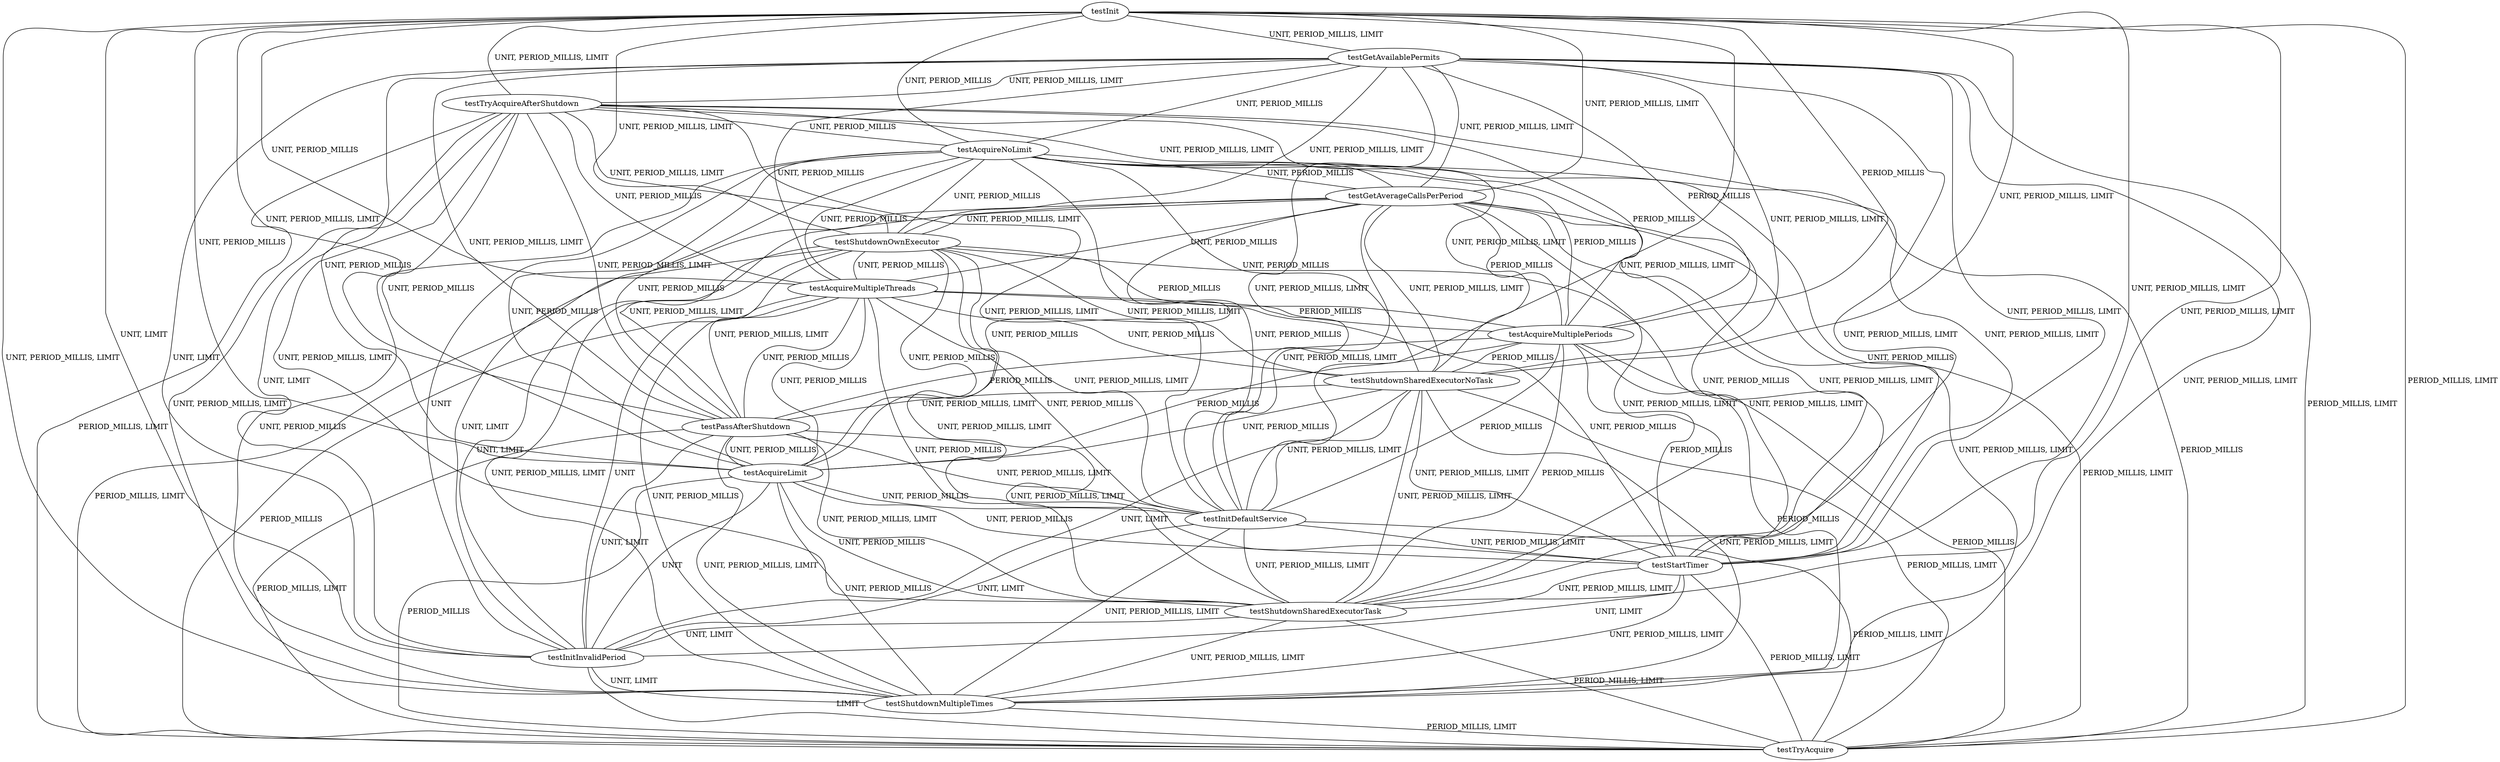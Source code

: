 digraph G {
testInit;
testGetAvailablePermits;
testTryAcquireAfterShutdown;
testAcquireNoLimit;
testGetAverageCallsPerPeriod;
testShutdownOwnExecutor;
testAcquireMultipleThreads;
testAcquireMultiplePeriods;
testShutdownSharedExecutorNoTask;
testPassAfterShutdown;
testAcquireLimit;
testInitDefaultService;
testStartTimer;
testShutdownSharedExecutorTask;
testInitInvalidPeriod;
testShutdownMultipleTimes;
testTryAcquire;
testInit -> testGetAvailablePermits [label=" UNIT, PERIOD_MILLIS, LIMIT", dir=none];
testInit -> testTryAcquireAfterShutdown [label=" UNIT, PERIOD_MILLIS, LIMIT", dir=none];
testInit -> testAcquireNoLimit [label=" UNIT, PERIOD_MILLIS", dir=none];
testInit -> testGetAverageCallsPerPeriod [label=" UNIT, PERIOD_MILLIS, LIMIT", dir=none];
testInit -> testShutdownOwnExecutor [label=" UNIT, PERIOD_MILLIS, LIMIT", dir=none];
testInit -> testAcquireMultipleThreads [label=" UNIT, PERIOD_MILLIS", dir=none];
testInit -> testAcquireMultiplePeriods [label=" PERIOD_MILLIS", dir=none];
testInit -> testShutdownSharedExecutorNoTask [label=" UNIT, PERIOD_MILLIS, LIMIT", dir=none];
testInit -> testPassAfterShutdown [label=" UNIT, PERIOD_MILLIS, LIMIT", dir=none];
testInit -> testAcquireLimit [label=" UNIT, PERIOD_MILLIS", dir=none];
testInit -> testInitDefaultService [label=" UNIT, PERIOD_MILLIS, LIMIT", dir=none];
testInit -> testStartTimer [label=" UNIT, PERIOD_MILLIS, LIMIT", dir=none];
testInit -> testShutdownSharedExecutorTask [label=" UNIT, PERIOD_MILLIS, LIMIT", dir=none];
testInit -> testInitInvalidPeriod [label=" UNIT, LIMIT", dir=none];
testInit -> testShutdownMultipleTimes [label=" UNIT, PERIOD_MILLIS, LIMIT", dir=none];
testInit -> testTryAcquire [label=" PERIOD_MILLIS, LIMIT", dir=none];
testGetAvailablePermits -> testTryAcquireAfterShutdown [label=" UNIT, PERIOD_MILLIS, LIMIT", dir=none];
testGetAvailablePermits -> testAcquireNoLimit [label=" UNIT, PERIOD_MILLIS", dir=none];
testGetAvailablePermits -> testGetAverageCallsPerPeriod [label=" UNIT, PERIOD_MILLIS, LIMIT", dir=none];
testGetAvailablePermits -> testShutdownOwnExecutor [label=" UNIT, PERIOD_MILLIS, LIMIT", dir=none];
testGetAvailablePermits -> testAcquireMultipleThreads [label=" UNIT, PERIOD_MILLIS", dir=none];
testGetAvailablePermits -> testAcquireMultiplePeriods [label=" PERIOD_MILLIS", dir=none];
testGetAvailablePermits -> testShutdownSharedExecutorNoTask [label=" UNIT, PERIOD_MILLIS, LIMIT", dir=none];
testGetAvailablePermits -> testPassAfterShutdown [label=" UNIT, PERIOD_MILLIS, LIMIT", dir=none];
testGetAvailablePermits -> testAcquireLimit [label=" UNIT, PERIOD_MILLIS", dir=none];
testGetAvailablePermits -> testInitDefaultService [label=" UNIT, PERIOD_MILLIS, LIMIT", dir=none];
testGetAvailablePermits -> testStartTimer [label=" UNIT, PERIOD_MILLIS, LIMIT", dir=none];
testGetAvailablePermits -> testShutdownSharedExecutorTask [label=" UNIT, PERIOD_MILLIS, LIMIT", dir=none];
testGetAvailablePermits -> testInitInvalidPeriod [label=" UNIT, LIMIT", dir=none];
testGetAvailablePermits -> testShutdownMultipleTimes [label=" UNIT, PERIOD_MILLIS, LIMIT", dir=none];
testGetAvailablePermits -> testTryAcquire [label=" PERIOD_MILLIS, LIMIT", dir=none];
testTryAcquireAfterShutdown -> testAcquireNoLimit [label=" UNIT, PERIOD_MILLIS", dir=none];
testTryAcquireAfterShutdown -> testGetAverageCallsPerPeriod [label=" UNIT, PERIOD_MILLIS, LIMIT", dir=none];
testTryAcquireAfterShutdown -> testShutdownOwnExecutor [label=" UNIT, PERIOD_MILLIS, LIMIT", dir=none];
testTryAcquireAfterShutdown -> testAcquireMultipleThreads [label=" UNIT, PERIOD_MILLIS", dir=none];
testTryAcquireAfterShutdown -> testAcquireMultiplePeriods [label=" PERIOD_MILLIS", dir=none];
testTryAcquireAfterShutdown -> testShutdownSharedExecutorNoTask [label=" UNIT, PERIOD_MILLIS, LIMIT", dir=none];
testTryAcquireAfterShutdown -> testPassAfterShutdown [label=" UNIT, PERIOD_MILLIS, LIMIT", dir=none];
testTryAcquireAfterShutdown -> testAcquireLimit [label=" UNIT, PERIOD_MILLIS", dir=none];
testTryAcquireAfterShutdown -> testInitDefaultService [label=" UNIT, PERIOD_MILLIS, LIMIT", dir=none];
testTryAcquireAfterShutdown -> testStartTimer [label=" UNIT, PERIOD_MILLIS, LIMIT", dir=none];
testTryAcquireAfterShutdown -> testShutdownSharedExecutorTask [label=" UNIT, PERIOD_MILLIS, LIMIT", dir=none];
testTryAcquireAfterShutdown -> testInitInvalidPeriod [label=" UNIT, LIMIT", dir=none];
testTryAcquireAfterShutdown -> testShutdownMultipleTimes [label=" UNIT, PERIOD_MILLIS, LIMIT", dir=none];
testTryAcquireAfterShutdown -> testTryAcquire [label=" PERIOD_MILLIS, LIMIT", dir=none];
testAcquireNoLimit -> testGetAverageCallsPerPeriod [label=" UNIT, PERIOD_MILLIS", dir=none];
testAcquireNoLimit -> testShutdownOwnExecutor [label=" UNIT, PERIOD_MILLIS", dir=none];
testAcquireNoLimit -> testAcquireMultipleThreads [label=" UNIT, PERIOD_MILLIS", dir=none];
testAcquireNoLimit -> testAcquireMultiplePeriods [label=" PERIOD_MILLIS", dir=none];
testAcquireNoLimit -> testShutdownSharedExecutorNoTask [label=" UNIT, PERIOD_MILLIS", dir=none];
testAcquireNoLimit -> testPassAfterShutdown [label=" UNIT, PERIOD_MILLIS", dir=none];
testAcquireNoLimit -> testAcquireLimit [label=" UNIT, PERIOD_MILLIS", dir=none];
testAcquireNoLimit -> testInitDefaultService [label=" UNIT, PERIOD_MILLIS", dir=none];
testAcquireNoLimit -> testStartTimer [label=" UNIT, PERIOD_MILLIS", dir=none];
testAcquireNoLimit -> testShutdownSharedExecutorTask [label=" UNIT, PERIOD_MILLIS", dir=none];
testAcquireNoLimit -> testInitInvalidPeriod [label=" UNIT", dir=none];
testAcquireNoLimit -> testShutdownMultipleTimes [label=" UNIT, PERIOD_MILLIS", dir=none];
testAcquireNoLimit -> testTryAcquire [label=" PERIOD_MILLIS", dir=none];
testGetAverageCallsPerPeriod -> testAcquireMultipleThreads [label=" UNIT, PERIOD_MILLIS", dir=none];
testGetAverageCallsPerPeriod -> testAcquireMultiplePeriods [label=" PERIOD_MILLIS", dir=none];
testGetAverageCallsPerPeriod -> testShutdownSharedExecutorNoTask [label=" UNIT, PERIOD_MILLIS, LIMIT", dir=none];
testGetAverageCallsPerPeriod -> testPassAfterShutdown [label=" UNIT, PERIOD_MILLIS, LIMIT", dir=none];
testGetAverageCallsPerPeriod -> testAcquireLimit [label=" UNIT, PERIOD_MILLIS", dir=none];
testGetAverageCallsPerPeriod -> testInitDefaultService [label=" UNIT, PERIOD_MILLIS, LIMIT", dir=none];
testGetAverageCallsPerPeriod -> testStartTimer [label=" UNIT, PERIOD_MILLIS, LIMIT", dir=none];
testGetAverageCallsPerPeriod -> testShutdownSharedExecutorTask [label=" UNIT, PERIOD_MILLIS, LIMIT", dir=none];
testGetAverageCallsPerPeriod -> testInitInvalidPeriod [label=" UNIT, LIMIT", dir=none];
testGetAverageCallsPerPeriod -> testShutdownMultipleTimes [label=" UNIT, PERIOD_MILLIS, LIMIT", dir=none];
testGetAverageCallsPerPeriod -> testShutdownOwnExecutor [label=" UNIT, PERIOD_MILLIS, LIMIT", dir=none];
testGetAverageCallsPerPeriod -> testTryAcquire [label=" PERIOD_MILLIS, LIMIT", dir=none];
testShutdownOwnExecutor -> testAcquireMultipleThreads [label=" UNIT, PERIOD_MILLIS", dir=none];
testShutdownOwnExecutor -> testAcquireMultiplePeriods [label=" PERIOD_MILLIS", dir=none];
testShutdownOwnExecutor -> testShutdownSharedExecutorNoTask [label=" UNIT, PERIOD_MILLIS, LIMIT", dir=none];
testShutdownOwnExecutor -> testPassAfterShutdown [label=" UNIT, PERIOD_MILLIS, LIMIT", dir=none];
testShutdownOwnExecutor -> testAcquireLimit [label=" UNIT, PERIOD_MILLIS", dir=none];
testShutdownOwnExecutor -> testInitDefaultService [label=" UNIT, PERIOD_MILLIS, LIMIT", dir=none];
testShutdownOwnExecutor -> testStartTimer [label=" UNIT, PERIOD_MILLIS, LIMIT", dir=none];
testShutdownOwnExecutor -> testShutdownSharedExecutorTask [label=" UNIT, PERIOD_MILLIS, LIMIT", dir=none];
testShutdownOwnExecutor -> testInitInvalidPeriod [label=" UNIT, LIMIT", dir=none];
testShutdownOwnExecutor -> testShutdownMultipleTimes [label=" UNIT, PERIOD_MILLIS, LIMIT", dir=none];
testShutdownOwnExecutor -> testTryAcquire [label=" PERIOD_MILLIS, LIMIT", dir=none];
testAcquireMultipleThreads -> testAcquireMultiplePeriods [label=" PERIOD_MILLIS", dir=none];
testAcquireMultipleThreads -> testShutdownSharedExecutorNoTask [label=" UNIT, PERIOD_MILLIS", dir=none];
testAcquireMultipleThreads -> testPassAfterShutdown [label=" UNIT, PERIOD_MILLIS", dir=none];
testAcquireMultipleThreads -> testAcquireLimit [label=" UNIT, PERIOD_MILLIS", dir=none];
testAcquireMultipleThreads -> testInitDefaultService [label=" UNIT, PERIOD_MILLIS", dir=none];
testAcquireMultipleThreads -> testStartTimer [label=" UNIT, PERIOD_MILLIS", dir=none];
testAcquireMultipleThreads -> testShutdownSharedExecutorTask [label=" UNIT, PERIOD_MILLIS", dir=none];
testAcquireMultipleThreads -> testInitInvalidPeriod [label=" UNIT", dir=none];
testAcquireMultipleThreads -> testShutdownMultipleTimes [label=" UNIT, PERIOD_MILLIS", dir=none];
testAcquireMultipleThreads -> testTryAcquire [label=" PERIOD_MILLIS", dir=none];
testAcquireMultiplePeriods -> testShutdownSharedExecutorNoTask [label=" PERIOD_MILLIS", dir=none];
testAcquireMultiplePeriods -> testPassAfterShutdown [label=" PERIOD_MILLIS", dir=none];
testAcquireMultiplePeriods -> testAcquireLimit [label=" PERIOD_MILLIS", dir=none];
testAcquireMultiplePeriods -> testInitDefaultService [label=" PERIOD_MILLIS", dir=none];
testAcquireMultiplePeriods -> testStartTimer [label=" PERIOD_MILLIS", dir=none];
testAcquireMultiplePeriods -> testShutdownSharedExecutorTask [label=" PERIOD_MILLIS", dir=none];
testAcquireMultiplePeriods -> testShutdownMultipleTimes [label=" PERIOD_MILLIS", dir=none];
testAcquireMultiplePeriods -> testTryAcquire [label=" PERIOD_MILLIS", dir=none];
testShutdownSharedExecutorNoTask -> testPassAfterShutdown [label=" UNIT, PERIOD_MILLIS, LIMIT", dir=none];
testShutdownSharedExecutorNoTask -> testAcquireLimit [label=" UNIT, PERIOD_MILLIS", dir=none];
testShutdownSharedExecutorNoTask -> testInitDefaultService [label=" UNIT, PERIOD_MILLIS, LIMIT", dir=none];
testShutdownSharedExecutorNoTask -> testStartTimer [label=" UNIT, PERIOD_MILLIS, LIMIT", dir=none];
testShutdownSharedExecutorNoTask -> testShutdownSharedExecutorTask [label=" UNIT, PERIOD_MILLIS, LIMIT", dir=none];
testShutdownSharedExecutorNoTask -> testInitInvalidPeriod [label=" UNIT, LIMIT", dir=none];
testShutdownSharedExecutorNoTask -> testShutdownMultipleTimes [label=" UNIT, PERIOD_MILLIS, LIMIT", dir=none];
testShutdownSharedExecutorNoTask -> testTryAcquire [label=" PERIOD_MILLIS, LIMIT", dir=none];
testPassAfterShutdown -> testAcquireLimit [label=" UNIT, PERIOD_MILLIS", dir=none];
testPassAfterShutdown -> testInitDefaultService [label=" UNIT, PERIOD_MILLIS, LIMIT", dir=none];
testPassAfterShutdown -> testStartTimer [label=" UNIT, PERIOD_MILLIS, LIMIT", dir=none];
testPassAfterShutdown -> testShutdownSharedExecutorTask [label=" UNIT, PERIOD_MILLIS, LIMIT", dir=none];
testPassAfterShutdown -> testInitInvalidPeriod [label=" UNIT, LIMIT", dir=none];
testPassAfterShutdown -> testShutdownMultipleTimes [label=" UNIT, PERIOD_MILLIS, LIMIT", dir=none];
testPassAfterShutdown -> testTryAcquire [label=" PERIOD_MILLIS, LIMIT", dir=none];
testAcquireLimit -> testInitDefaultService [label=" UNIT, PERIOD_MILLIS", dir=none];
testAcquireLimit -> testStartTimer [label=" UNIT, PERIOD_MILLIS", dir=none];
testAcquireLimit -> testShutdownSharedExecutorTask [label=" UNIT, PERIOD_MILLIS", dir=none];
testAcquireLimit -> testInitInvalidPeriod [label=" UNIT", dir=none];
testAcquireLimit -> testShutdownMultipleTimes [label=" UNIT, PERIOD_MILLIS", dir=none];
testAcquireLimit -> testTryAcquire [label=" PERIOD_MILLIS", dir=none];
testInitDefaultService -> testStartTimer [label=" UNIT, PERIOD_MILLIS, LIMIT", dir=none];
testInitDefaultService -> testShutdownSharedExecutorTask [label=" UNIT, PERIOD_MILLIS, LIMIT", dir=none];
testInitDefaultService -> testInitInvalidPeriod [label=" UNIT, LIMIT", dir=none];
testInitDefaultService -> testShutdownMultipleTimes [label=" UNIT, PERIOD_MILLIS, LIMIT", dir=none];
testInitDefaultService -> testTryAcquire [label=" PERIOD_MILLIS, LIMIT", dir=none];
testStartTimer -> testShutdownSharedExecutorTask [label=" UNIT, PERIOD_MILLIS, LIMIT", dir=none];
testStartTimer -> testInitInvalidPeriod [label=" UNIT, LIMIT", dir=none];
testStartTimer -> testShutdownMultipleTimes [label=" UNIT, PERIOD_MILLIS, LIMIT", dir=none];
testStartTimer -> testTryAcquire [label=" PERIOD_MILLIS, LIMIT", dir=none];
testShutdownSharedExecutorTask -> testInitInvalidPeriod [label=" UNIT, LIMIT", dir=none];
testShutdownSharedExecutorTask -> testShutdownMultipleTimes [label=" UNIT, PERIOD_MILLIS, LIMIT", dir=none];
testShutdownSharedExecutorTask -> testTryAcquire [label=" PERIOD_MILLIS, LIMIT", dir=none];
testInitInvalidPeriod -> testShutdownMultipleTimes [label=" UNIT, LIMIT", dir=none];
testInitInvalidPeriod -> testTryAcquire [label=" LIMIT", dir=none];
testShutdownMultipleTimes -> testTryAcquire [label=" PERIOD_MILLIS, LIMIT", dir=none];
}